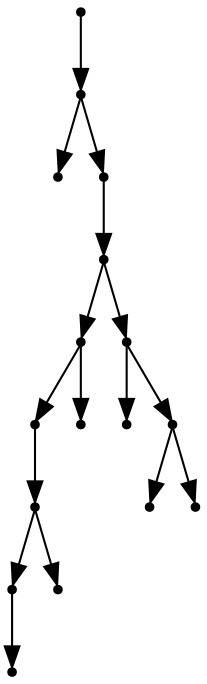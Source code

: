 digraph {
  16 [shape=point];
  15 [shape=point];
  0 [shape=point];
  14 [shape=point];
  13 [shape=point];
  7 [shape=point];
  5 [shape=point];
  4 [shape=point];
  2 [shape=point];
  1 [shape=point];
  3 [shape=point];
  6 [shape=point];
  12 [shape=point];
  8 [shape=point];
  11 [shape=point];
  9 [shape=point];
  10 [shape=point];
16 -> 15;
15 -> 0;
15 -> 14;
14 -> 13;
13 -> 7;
7 -> 5;
5 -> 4;
4 -> 2;
2 -> 1;
4 -> 3;
7 -> 6;
13 -> 12;
12 -> 8;
12 -> 11;
11 -> 9;
11 -> 10;
}
